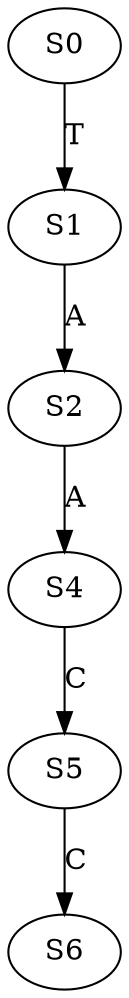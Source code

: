 strict digraph  {
	S0 -> S1 [ label = T ];
	S1 -> S2 [ label = A ];
	S2 -> S4 [ label = A ];
	S4 -> S5 [ label = C ];
	S5 -> S6 [ label = C ];
}

